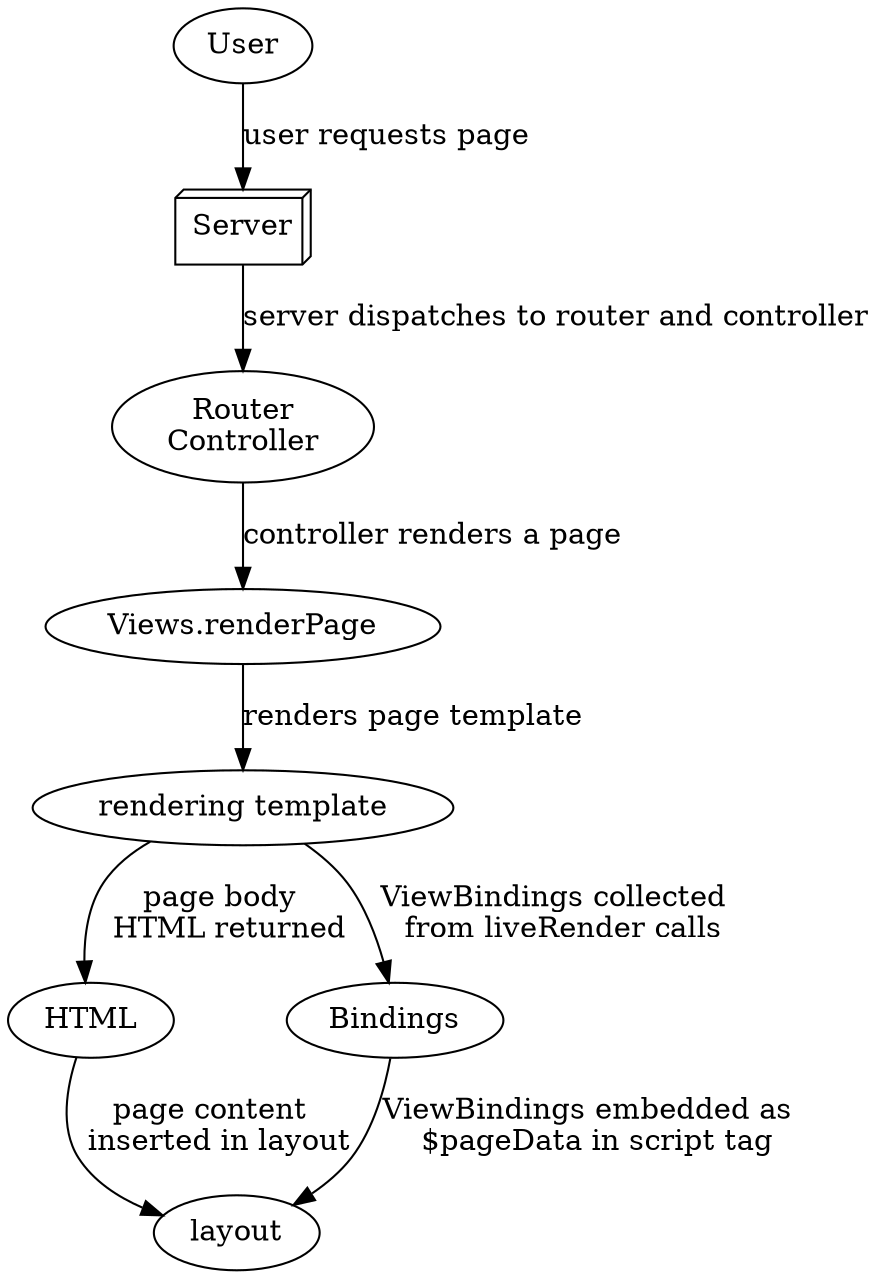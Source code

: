 digraph page_render{
  u[label="User"]
  s[label="Server" shape="box3d"]
  rc[label="Router\nController"]
  v[label="Views.renderPage"]
  h[label="HTML"]
  b[label="Bindings"]
  rt[label="rendering template"]
  l[label="layout"]

  u -> s [label="user requests page"]
  s -> rc [label="server dispatches to router and controller"]
  rc -> v [label="controller renders a page"]
  v -> rt [label="renders page template"]
  rt -> h [label="page body \n HTML returned"]
  rt -> b [label="ViewBindings collected \n from liveRender calls"]
 
  h -> l [label="page content \n inserted in layout"]
  b -> l [label="ViewBindings embedded as \n $pageData in script tag"]
  //l -> u [label="fully rendered page\n flushed to user"]
}